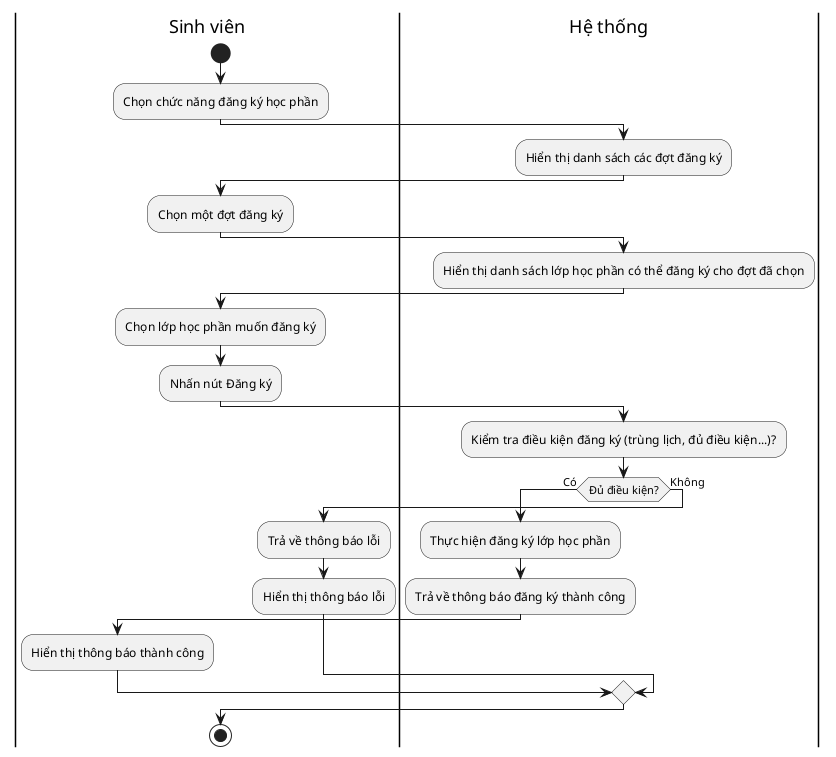 @startuml
' Activity Diagram: Đăng ký học phần (Sinh viên)
|Sinh viên|
start
:Chọn chức năng đăng ký học phần;
|Hệ thống|
:Hiển thị danh sách các đợt đăng ký;
|Sinh viên|
:Chọn một đợt đăng ký;
|Hệ thống|
:Hiển thị danh sách lớp học phần có thể đăng ký cho đợt đã chọn;
|Sinh viên|
:Chọn lớp học phần muốn đăng ký;
:Nhấn nút Đăng ký;
|Hệ thống|
:Kiểm tra điều kiện đăng ký (trùng lịch, đủ điều kiện...)?;
if (Đủ điều kiện?) then (Có)
  :Thực hiện đăng ký lớp học phần;
  :Trả về thông báo đăng ký thành công;
  |Sinh viên|
  :Hiển thị thông báo thành công;
else (Không)
  :Trả về thông báo lỗi;
  |Sinh viên|
  :Hiển thị thông báo lỗi;
endif
stop
@enduml
